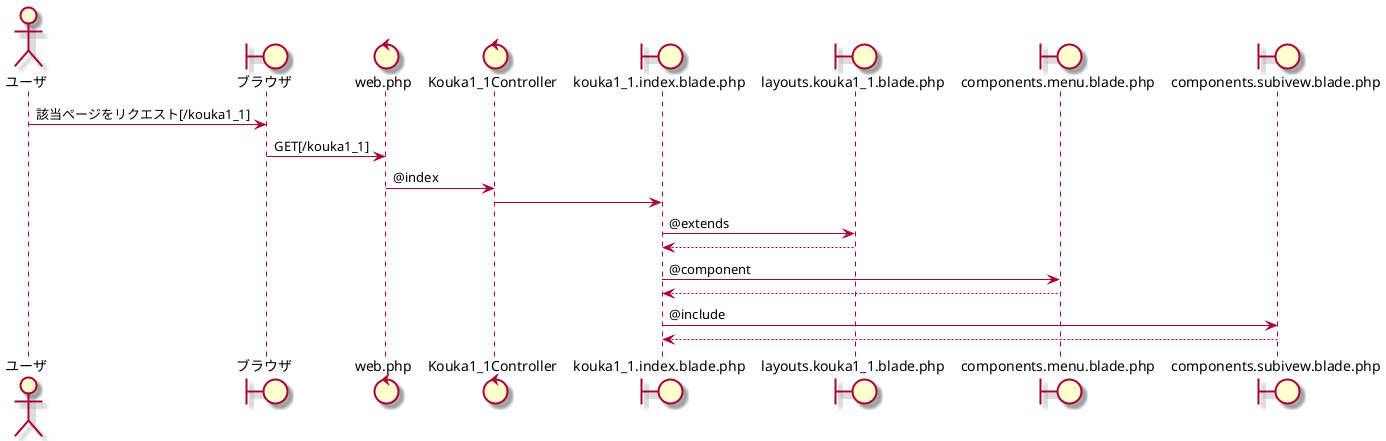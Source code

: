 @startuml
skin rose
actor ユーザ
boundary ブラウザ
control web.php
control Kouka1_1Controller
boundary kouka1_1.index.blade.php
boundary layouts.kouka1_1.blade.php
boundary components.menu.blade.php
boundary components.subivew.blade.php

ユーザ -> ブラウザ:該当ページをリクエスト[/kouka1_1]
ブラウザ -> web.php:GET[/kouka1_1]
web.php -> Kouka1_1Controller:@index
Kouka1_1Controller -> kouka1_1.index.blade.php
kouka1_1.index.blade.php -> layouts.kouka1_1.blade.php:@extends
layouts.kouka1_1.blade.php --> kouka1_1.index.blade.php
kouka1_1.index.blade.php -> components.menu.blade.php:@component
components.menu.blade.php --> kouka1_1.index.blade.php
kouka1_1.index.blade.php -> components.subivew.blade.php:@include
components.subivew.blade.php --> kouka1_1.index.blade.php
@enduml